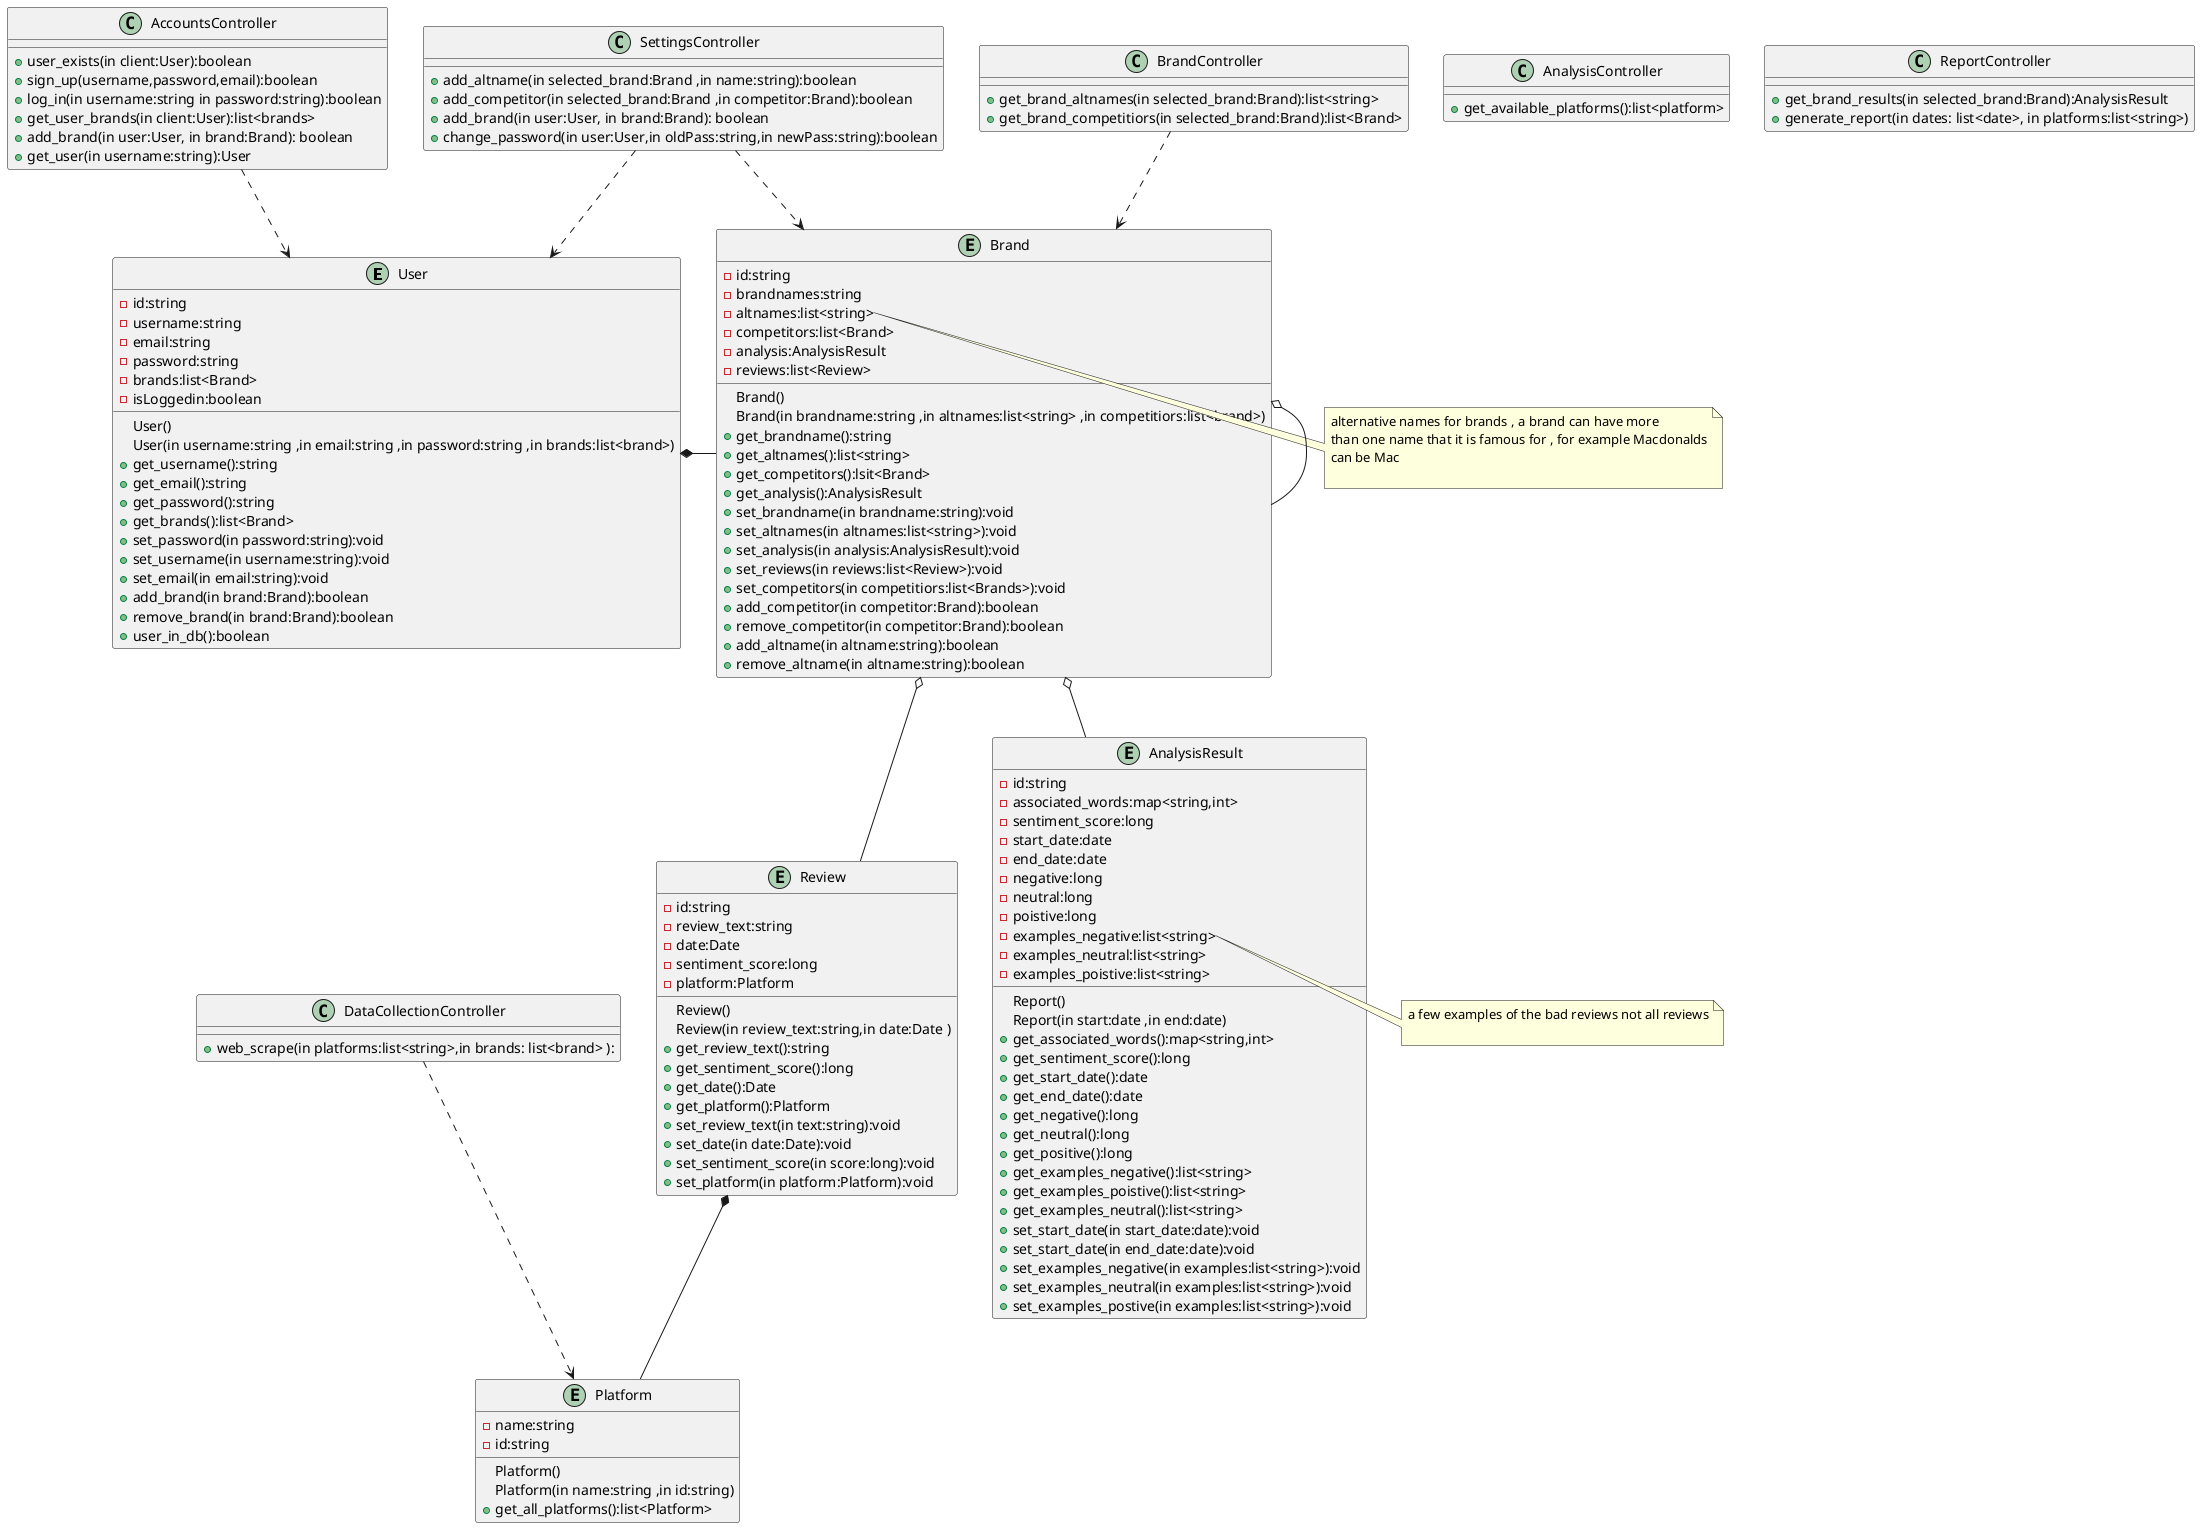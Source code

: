 @startuml

entity User{
    -id:string
    -username:string
    -email:string
    -password:string
    -brands:list<Brand>
    -isLoggedin:boolean
    User()
    User(in username:string ,in email:string ,in password:string ,in brands:list<brand>)
    +get_username():string
    +get_email():string
    +get_password():string
    +get_brands():list<Brand>
    +set_password(in password:string):void
    +set_username(in username:string):void
    +set_email(in email:string):void
    +add_brand(in brand:Brand):boolean
    +remove_brand(in brand:Brand):boolean
    +user_in_db():boolean
}

entity Brand{
    -id:string
    -brandnames:string
    -altnames:list<string>
    -competitors:list<Brand>
    -analysis:AnalysisResult
    -reviews:list<Review>
    Brand()
    Brand(in brandname:string ,in altnames:list<string> ,in competitiors:list<brand>)
    +get_brandname():string
    +get_altnames():list<string>
    +get_competitors():lsit<Brand>
    +get_analysis():AnalysisResult
    +set_brandname(in brandname:string):void
    +set_altnames(in altnames:list<string>):void
    +set_analysis(in analysis:AnalysisResult):void
    +set_reviews(in reviews:list<Review>):void
    +set_competitors(in competitiors:list<Brands>):void
    +add_competitor(in competitor:Brand):boolean
    +remove_competitor(in competitor:Brand):boolean
    +add_altname(in altname:string):boolean
    +remove_altname(in altname:string):boolean
    

} 


note right of Brand::altnames
    alternative names for brands , a brand can have more
    than one name that it is famous for , for example Macdonalds
    can be Mac 

end note 

entity AnalysisResult{
    -id:string
    -associated_words:map<string,int>
    -sentiment_score:long
    -start_date:date
    -end_date:date
    -negative:long
    -neutral:long
    -poistive:long
    -examples_negative:list<string>
    -examples_neutral:list<string>
    -examples_poistive:list<string>
    Report()
    Report(in start:date ,in end:date)
    +get_associated_words():map<string,int>
    +get_sentiment_score():long
    +get_start_date():date
    +get_end_date():date
    +get_negative():long
    +get_neutral():long
    +get_positive():long
    +get_examples_negative():list<string>
    +get_examples_poistive():list<string>
    +get_examples_neutral():list<string>
    +set_start_date(in start_date:date):void
    +set_start_date(in end_date:date):void
    +set_examples_negative(in examples:list<string>):void
    +set_examples_neutral(in examples:list<string>):void
    +set_examples_postive(in examples:list<string>):void
}

note right of AnalysisResult::examples_negative
    a few examples of the bad reviews not all reviews

end note 



class AccountsController {
    +user_exists(in client:User):boolean
    +sign_up(username,password,email):boolean
    +log_in(in username:string in password:string):boolean
    +get_user_brands(in client:User):list<brands>
    +add_brand(in user:User, in brand:Brand): boolean
    +get_user(in username:string):User


}

class SettingsController{
    +add_altname(in selected_brand:Brand ,in name:string):boolean
    +add_competitor(in selected_brand:Brand ,in competitor:Brand):boolean
    +add_brand(in user:User, in brand:Brand): boolean
    +change_password(in user:User,in oldPass:string,in newPass:string):boolean
}

class BrandController{
    +get_brand_altnames(in selected_brand:Brand):list<string>
    +get_brand_competitiors(in selected_brand:Brand):list<Brand>


}

class AnalysisController{
    +get_available_platforms():list<platform>

}

class DataCollectionController{
    +web_scrape(in platforms:list<string>,in brands: list<brand> ):
}

class ReportController{
    +get_brand_results(in selected_brand:Brand):AnalysisResult
    +generate_report(in dates: list<date>, in platforms:list<string>)
}

entity Platform{
    - name:string
    - id:string
    Platform()
    Platform(in name:string ,in id:string)
    +get_all_platforms():list<Platform>
}

entity Review{
    -id:string
    -review_text:string
    -date:Date
    -sentiment_score:long
    -platform:Platform
    Review()
    Review(in review_text:string,in date:Date )
    +get_review_text():string
    +get_sentiment_score():long
    +get_date():Date
    +get_platform():Platform
    +set_review_text(in text:string):void
    +set_date(in date:Date):void
    +set_sentiment_score(in score:long):void
    +set_platform(in platform:Platform):void
}
Brand o-- Brand
User *-right- Brand
Brand o-- AnalysisResult
Brand o-- Review
Review *--Platform
BrandController ..> Brand
AccountsController ..> User
SettingsController ..> Brand
SettingsController ..> User
DataCollectionController ..> Platform




    


@enduml
